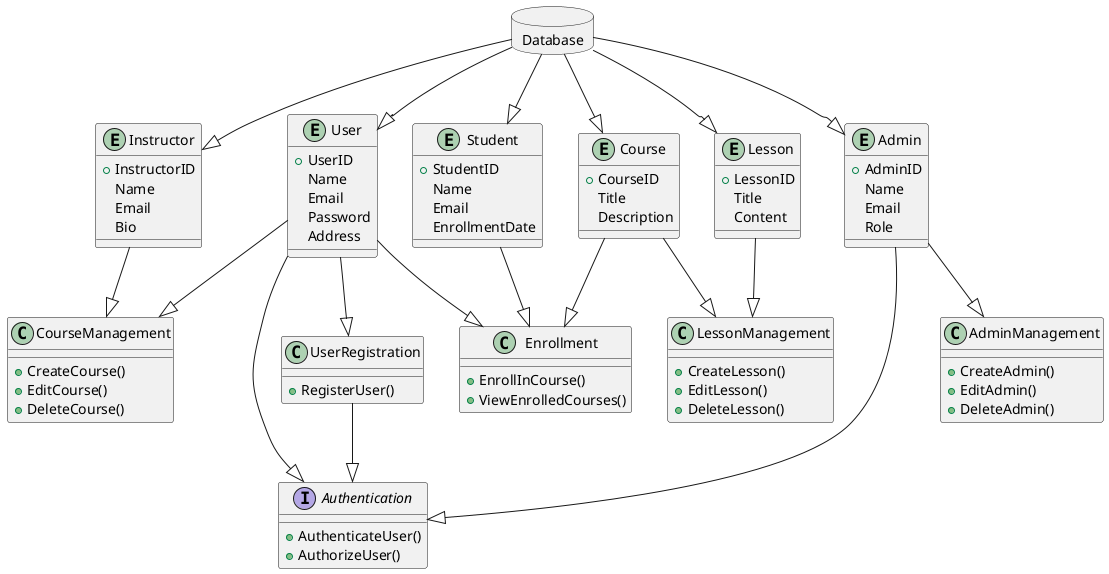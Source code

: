 @startuml
!define ENTITY entity
!define SERVICE interface
!define USECASE class
!define DATABASE database

ENTITY User {
  +UserID
  Name
  Email
  Password
  Address
}

ENTITY Course {
  +CourseID
  Title
  Description
}

ENTITY Lesson {
  +LessonID
  Title
  Content
}

ENTITY Instructor {
  +InstructorID
  Name
  Email
  Bio
}

ENTITY Student {
  +StudentID
  Name
  Email
  EnrollmentDate
}

ENTITY Admin {
  +AdminID
  Name
  Email
  Role
}

DATABASE Database {
}

SERVICE Authentication {
  +AuthenticateUser()
  +AuthorizeUser()
}

USECASE UserRegistration {
  +RegisterUser()
}

USECASE CourseManagement {
  +CreateCourse()
  +EditCourse()
  +DeleteCourse()
}

USECASE LessonManagement {
  +CreateLesson()
  +EditLesson()
  +DeleteLesson()
}

USECASE Enrollment {
  +EnrollInCourse()
  +ViewEnrolledCourses()
}

USECASE AdminManagement {
  +CreateAdmin()
  +EditAdmin()
  +DeleteAdmin()
}

User --|> Authentication
Admin --|> Authentication

UserRegistration --|> Authentication
User --|> UserRegistration
User --|> CourseManagement
Instructor --|> CourseManagement

Course --|> LessonManagement
Lesson --|> LessonManagement

User --|> Enrollment
Student --|> Enrollment
Course --|> Enrollment

Admin --|> AdminManagement

Database --|> User
Database --|> Course
Database --|> Lesson
Database --|> Instructor
Database --|> Student
Database --|> Admin

@enduml
